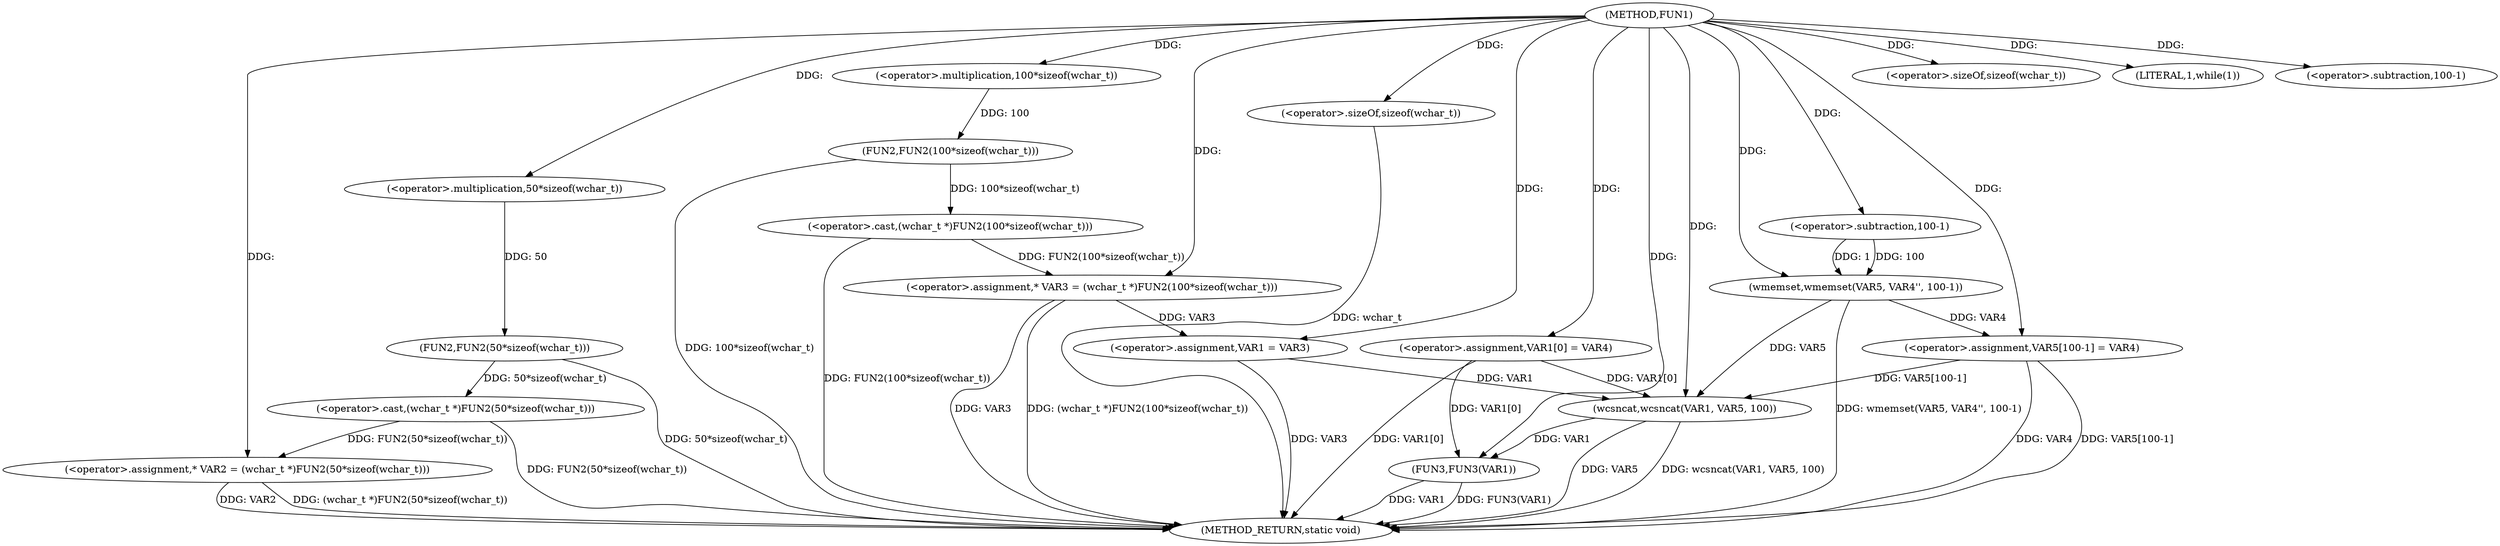 digraph FUN1 {  
"1000100" [label = "(METHOD,FUN1)" ]
"1000156" [label = "(METHOD_RETURN,static void)" ]
"1000104" [label = "(<operator>.assignment,* VAR2 = (wchar_t *)FUN2(50*sizeof(wchar_t)))" ]
"1000106" [label = "(<operator>.cast,(wchar_t *)FUN2(50*sizeof(wchar_t)))" ]
"1000108" [label = "(FUN2,FUN2(50*sizeof(wchar_t)))" ]
"1000109" [label = "(<operator>.multiplication,50*sizeof(wchar_t))" ]
"1000111" [label = "(<operator>.sizeOf,sizeof(wchar_t))" ]
"1000114" [label = "(<operator>.assignment,* VAR3 = (wchar_t *)FUN2(100*sizeof(wchar_t)))" ]
"1000116" [label = "(<operator>.cast,(wchar_t *)FUN2(100*sizeof(wchar_t)))" ]
"1000118" [label = "(FUN2,FUN2(100*sizeof(wchar_t)))" ]
"1000119" [label = "(<operator>.multiplication,100*sizeof(wchar_t))" ]
"1000121" [label = "(<operator>.sizeOf,sizeof(wchar_t))" ]
"1000124" [label = "(LITERAL,1,while(1))" ]
"1000126" [label = "(<operator>.assignment,VAR1 = VAR3)" ]
"1000129" [label = "(<operator>.assignment,VAR1[0] = VAR4)" ]
"1000137" [label = "(wmemset,wmemset(VAR5, VAR4'', 100-1))" ]
"1000140" [label = "(<operator>.subtraction,100-1)" ]
"1000143" [label = "(<operator>.assignment,VAR5[100-1] = VAR4)" ]
"1000146" [label = "(<operator>.subtraction,100-1)" ]
"1000150" [label = "(wcsncat,wcsncat(VAR1, VAR5, 100))" ]
"1000154" [label = "(FUN3,FUN3(VAR1))" ]
  "1000106" -> "1000156"  [ label = "DDG: FUN2(50*sizeof(wchar_t))"] 
  "1000104" -> "1000156"  [ label = "DDG: VAR2"] 
  "1000150" -> "1000156"  [ label = "DDG: VAR5"] 
  "1000143" -> "1000156"  [ label = "DDG: VAR4"] 
  "1000116" -> "1000156"  [ label = "DDG: FUN2(100*sizeof(wchar_t))"] 
  "1000154" -> "1000156"  [ label = "DDG: FUN3(VAR1)"] 
  "1000150" -> "1000156"  [ label = "DDG: wcsncat(VAR1, VAR5, 100)"] 
  "1000126" -> "1000156"  [ label = "DDG: VAR3"] 
  "1000118" -> "1000156"  [ label = "DDG: 100*sizeof(wchar_t)"] 
  "1000114" -> "1000156"  [ label = "DDG: (wchar_t *)FUN2(100*sizeof(wchar_t))"] 
  "1000129" -> "1000156"  [ label = "DDG: VAR1[0]"] 
  "1000154" -> "1000156"  [ label = "DDG: VAR1"] 
  "1000143" -> "1000156"  [ label = "DDG: VAR5[100-1]"] 
  "1000114" -> "1000156"  [ label = "DDG: VAR3"] 
  "1000121" -> "1000156"  [ label = "DDG: wchar_t"] 
  "1000137" -> "1000156"  [ label = "DDG: wmemset(VAR5, VAR4'', 100-1)"] 
  "1000104" -> "1000156"  [ label = "DDG: (wchar_t *)FUN2(50*sizeof(wchar_t))"] 
  "1000108" -> "1000156"  [ label = "DDG: 50*sizeof(wchar_t)"] 
  "1000106" -> "1000104"  [ label = "DDG: FUN2(50*sizeof(wchar_t))"] 
  "1000100" -> "1000104"  [ label = "DDG: "] 
  "1000108" -> "1000106"  [ label = "DDG: 50*sizeof(wchar_t)"] 
  "1000109" -> "1000108"  [ label = "DDG: 50"] 
  "1000100" -> "1000109"  [ label = "DDG: "] 
  "1000100" -> "1000111"  [ label = "DDG: "] 
  "1000116" -> "1000114"  [ label = "DDG: FUN2(100*sizeof(wchar_t))"] 
  "1000100" -> "1000114"  [ label = "DDG: "] 
  "1000118" -> "1000116"  [ label = "DDG: 100*sizeof(wchar_t)"] 
  "1000119" -> "1000118"  [ label = "DDG: 100"] 
  "1000100" -> "1000119"  [ label = "DDG: "] 
  "1000100" -> "1000121"  [ label = "DDG: "] 
  "1000100" -> "1000124"  [ label = "DDG: "] 
  "1000114" -> "1000126"  [ label = "DDG: VAR3"] 
  "1000100" -> "1000126"  [ label = "DDG: "] 
  "1000100" -> "1000129"  [ label = "DDG: "] 
  "1000100" -> "1000137"  [ label = "DDG: "] 
  "1000140" -> "1000137"  [ label = "DDG: 100"] 
  "1000140" -> "1000137"  [ label = "DDG: 1"] 
  "1000100" -> "1000140"  [ label = "DDG: "] 
  "1000137" -> "1000143"  [ label = "DDG: VAR4"] 
  "1000100" -> "1000143"  [ label = "DDG: "] 
  "1000100" -> "1000146"  [ label = "DDG: "] 
  "1000129" -> "1000150"  [ label = "DDG: VAR1[0]"] 
  "1000126" -> "1000150"  [ label = "DDG: VAR1"] 
  "1000100" -> "1000150"  [ label = "DDG: "] 
  "1000143" -> "1000150"  [ label = "DDG: VAR5[100-1]"] 
  "1000137" -> "1000150"  [ label = "DDG: VAR5"] 
  "1000129" -> "1000154"  [ label = "DDG: VAR1[0]"] 
  "1000150" -> "1000154"  [ label = "DDG: VAR1"] 
  "1000100" -> "1000154"  [ label = "DDG: "] 
}
